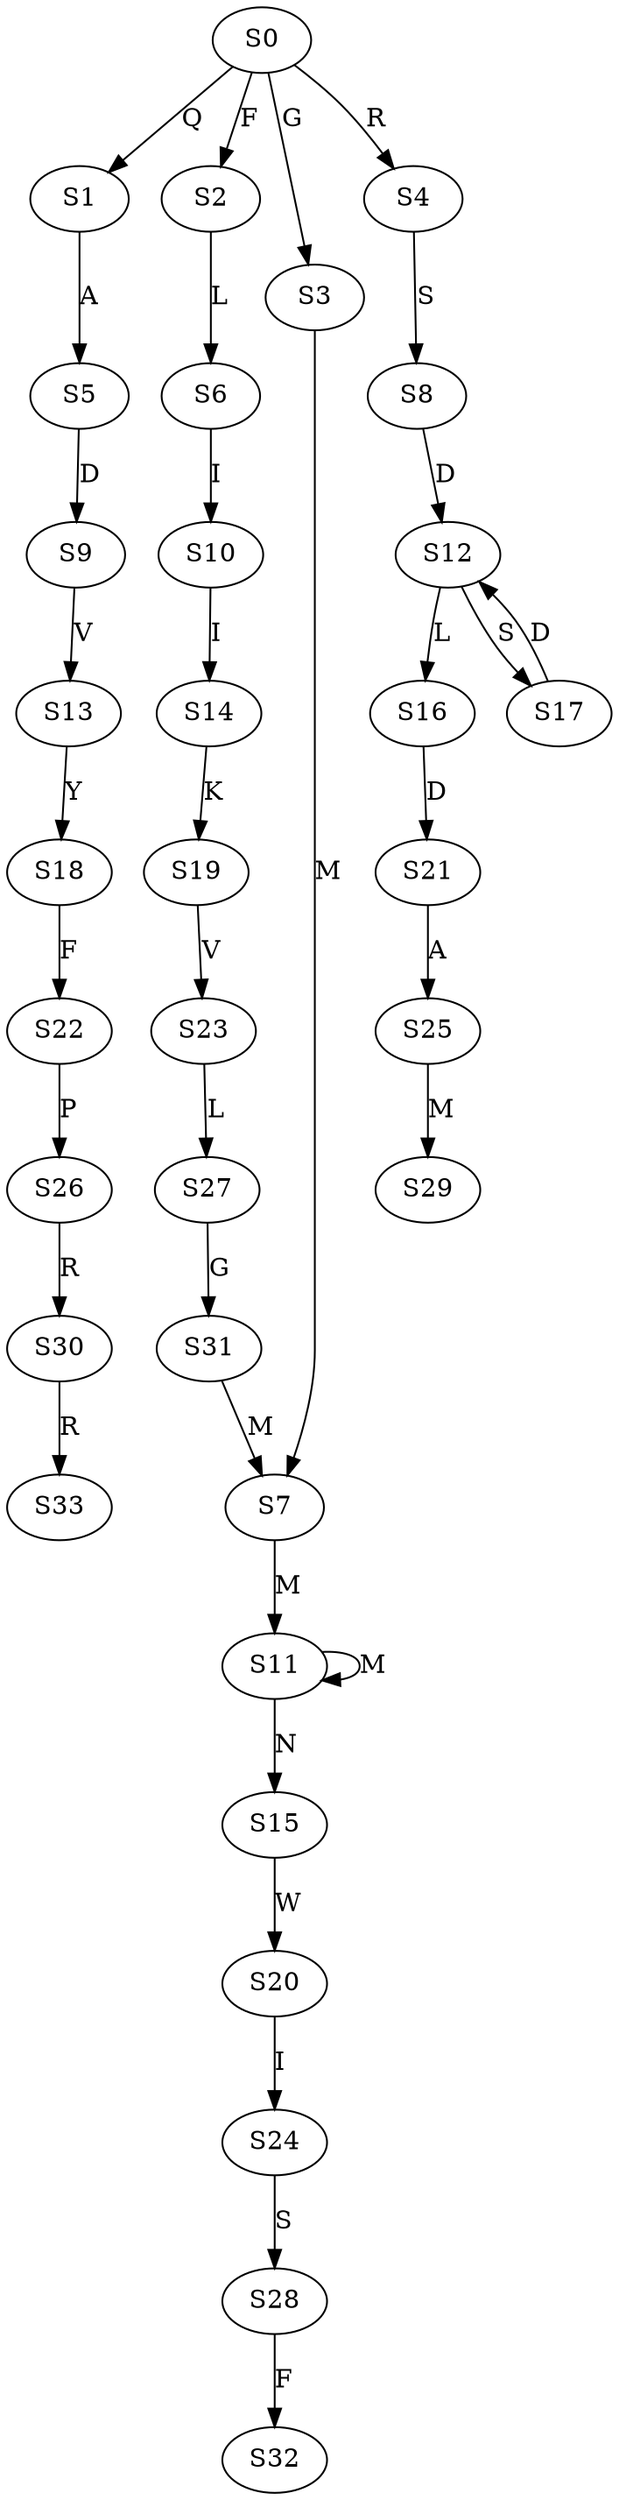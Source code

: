strict digraph  {
	S0 -> S1 [ label = Q ];
	S0 -> S2 [ label = F ];
	S0 -> S3 [ label = G ];
	S0 -> S4 [ label = R ];
	S1 -> S5 [ label = A ];
	S2 -> S6 [ label = L ];
	S3 -> S7 [ label = M ];
	S4 -> S8 [ label = S ];
	S5 -> S9 [ label = D ];
	S6 -> S10 [ label = I ];
	S7 -> S11 [ label = M ];
	S8 -> S12 [ label = D ];
	S9 -> S13 [ label = V ];
	S10 -> S14 [ label = I ];
	S11 -> S15 [ label = N ];
	S11 -> S11 [ label = M ];
	S12 -> S16 [ label = L ];
	S12 -> S17 [ label = S ];
	S13 -> S18 [ label = Y ];
	S14 -> S19 [ label = K ];
	S15 -> S20 [ label = W ];
	S16 -> S21 [ label = D ];
	S17 -> S12 [ label = D ];
	S18 -> S22 [ label = F ];
	S19 -> S23 [ label = V ];
	S20 -> S24 [ label = I ];
	S21 -> S25 [ label = A ];
	S22 -> S26 [ label = P ];
	S23 -> S27 [ label = L ];
	S24 -> S28 [ label = S ];
	S25 -> S29 [ label = M ];
	S26 -> S30 [ label = R ];
	S27 -> S31 [ label = G ];
	S28 -> S32 [ label = F ];
	S30 -> S33 [ label = R ];
	S31 -> S7 [ label = M ];
}

